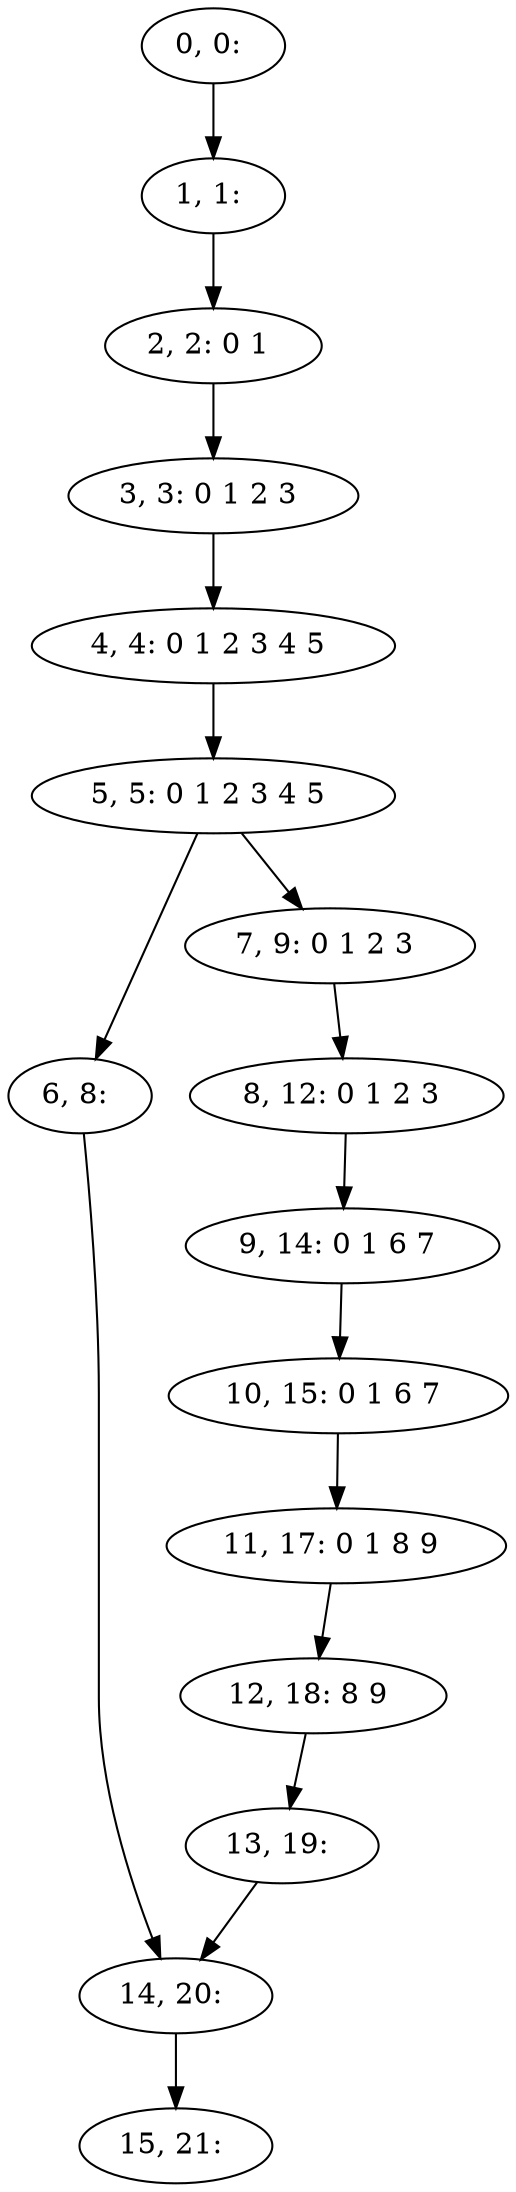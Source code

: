 digraph G {
0[label="0, 0: "];
1[label="1, 1: "];
2[label="2, 2: 0 1 "];
3[label="3, 3: 0 1 2 3 "];
4[label="4, 4: 0 1 2 3 4 5 "];
5[label="5, 5: 0 1 2 3 4 5 "];
6[label="6, 8: "];
7[label="7, 9: 0 1 2 3 "];
8[label="8, 12: 0 1 2 3 "];
9[label="9, 14: 0 1 6 7 "];
10[label="10, 15: 0 1 6 7 "];
11[label="11, 17: 0 1 8 9 "];
12[label="12, 18: 8 9 "];
13[label="13, 19: "];
14[label="14, 20: "];
15[label="15, 21: "];
0->1 ;
1->2 ;
2->3 ;
3->4 ;
4->5 ;
5->6 ;
5->7 ;
6->14 ;
7->8 ;
8->9 ;
9->10 ;
10->11 ;
11->12 ;
12->13 ;
13->14 ;
14->15 ;
}

